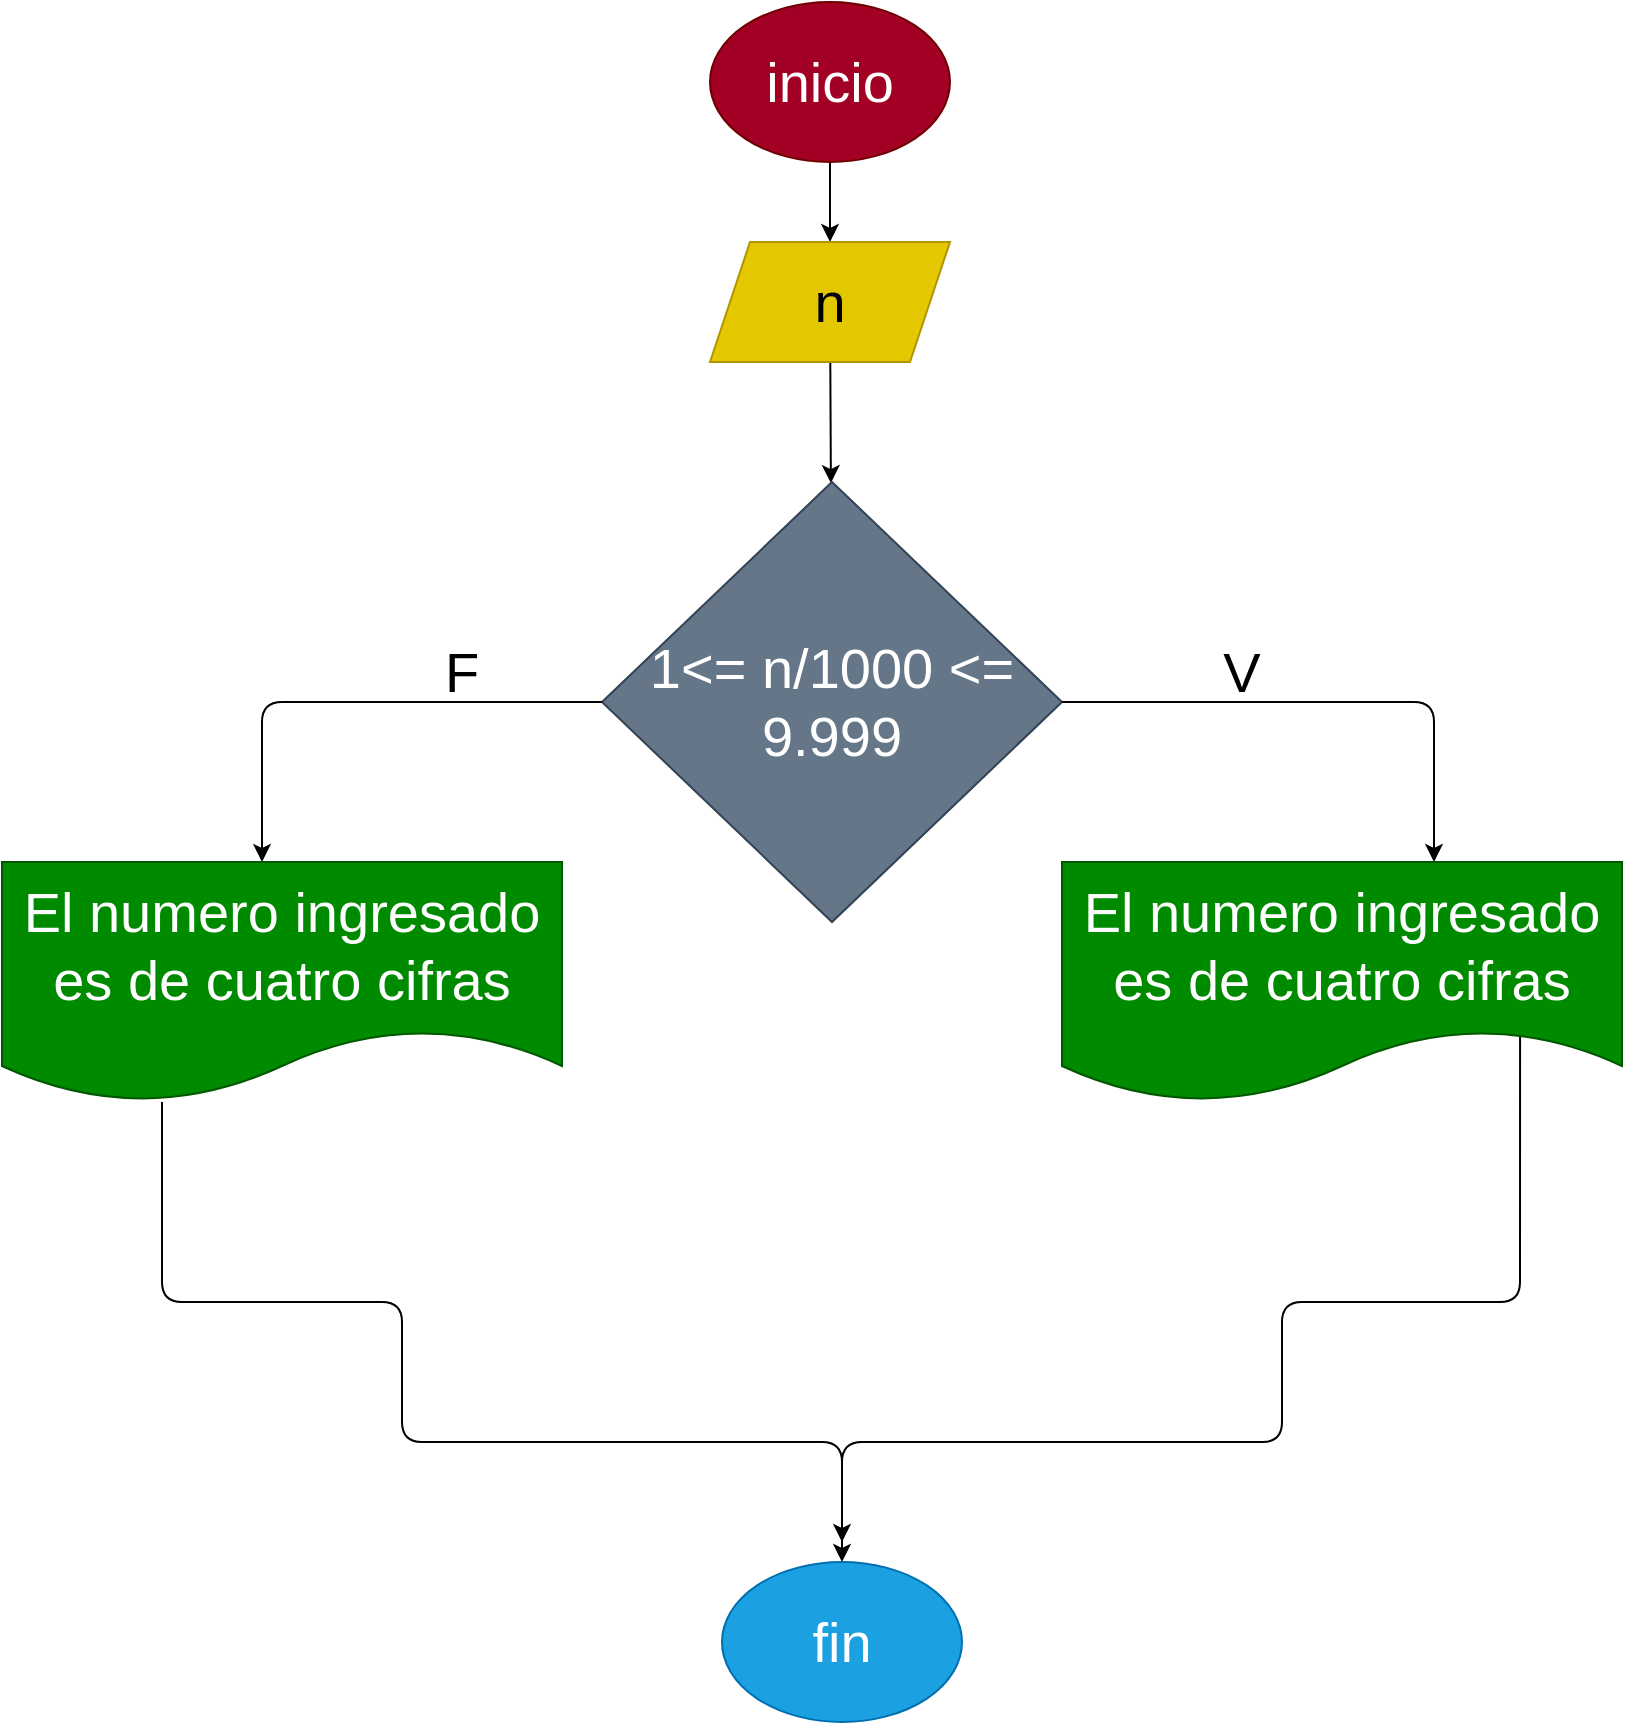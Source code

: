 <mxfile>
    <diagram id="e6ERDA6qeM3eLg_nKpx5" name="Page-1">
        <mxGraphModel dx="1152" dy="534" grid="1" gridSize="10" guides="1" tooltips="1" connect="1" arrows="1" fold="1" page="1" pageScale="1" pageWidth="827" pageHeight="1169" math="0" shadow="0">
            <root>
                <mxCell id="0"/>
                <mxCell id="1" parent="0"/>
                <mxCell id="2" value="" style="edgeStyle=none;html=1;fontSize=28;" edge="1" parent="1" target="4">
                    <mxGeometry relative="1" as="geometry">
                        <mxPoint x="414" y="100" as="sourcePoint"/>
                    </mxGeometry>
                </mxCell>
                <mxCell id="3" value="" style="edgeStyle=none;html=1;fontSize=28;" edge="1" parent="1" source="4" target="5">
                    <mxGeometry relative="1" as="geometry"/>
                </mxCell>
                <mxCell id="4" value="n" style="shape=parallelogram;perimeter=parallelogramPerimeter;whiteSpace=wrap;html=1;fixedSize=1;fontSize=28;fillColor=#e3c800;fontColor=#000000;strokeColor=#B09500;" vertex="1" parent="1">
                    <mxGeometry x="354" y="140" width="120" height="60" as="geometry"/>
                </mxCell>
                <mxCell id="5" value="1&amp;lt;= n/1000 &amp;lt;= 9.999" style="rhombus;whiteSpace=wrap;html=1;fontSize=28;fillColor=#647687;fontColor=#ffffff;strokeColor=#314354;" vertex="1" parent="1">
                    <mxGeometry x="300" y="260" width="230" height="220" as="geometry"/>
                </mxCell>
                <mxCell id="6" value="" style="edgeStyle=segmentEdgeStyle;endArrow=classic;html=1;fontSize=28;" edge="1" parent="1">
                    <mxGeometry width="50" height="50" relative="1" as="geometry">
                        <mxPoint x="530" y="370" as="sourcePoint"/>
                        <mxPoint x="716" y="450" as="targetPoint"/>
                    </mxGeometry>
                </mxCell>
                <mxCell id="11" value="" style="edgeStyle=segmentEdgeStyle;endArrow=classic;html=1;fontSize=28;" edge="1" parent="1">
                    <mxGeometry width="50" height="50" relative="1" as="geometry">
                        <mxPoint x="300" y="370" as="sourcePoint"/>
                        <mxPoint x="130" y="450" as="targetPoint"/>
                    </mxGeometry>
                </mxCell>
                <mxCell id="15" value="El numero ingresado es de cuatro cifras" style="shape=document;whiteSpace=wrap;html=1;boundedLbl=1;fontSize=28;fillColor=#008a00;fontColor=#ffffff;strokeColor=#005700;" vertex="1" parent="1">
                    <mxGeometry y="450" width="280" height="120" as="geometry"/>
                </mxCell>
                <mxCell id="17" value="" style="edgeStyle=segmentEdgeStyle;endArrow=classic;html=1;fontSize=28;entryX=0.5;entryY=0;entryDx=0;entryDy=0;" edge="1" parent="1" target="21">
                    <mxGeometry width="50" height="50" relative="1" as="geometry">
                        <mxPoint x="80" y="570" as="sourcePoint"/>
                        <mxPoint x="420" y="740" as="targetPoint"/>
                        <Array as="points">
                            <mxPoint x="80" y="670"/>
                            <mxPoint x="200" y="670"/>
                            <mxPoint x="200" y="740"/>
                            <mxPoint x="420" y="740"/>
                        </Array>
                    </mxGeometry>
                </mxCell>
                <mxCell id="19" value="" style="edgeStyle=segmentEdgeStyle;endArrow=classic;html=1;fontSize=28;exitX=0.818;exitY=0.725;exitDx=0;exitDy=0;exitPerimeter=0;" edge="1" parent="1" source="29">
                    <mxGeometry width="50" height="50" relative="1" as="geometry">
                        <mxPoint x="760" y="570" as="sourcePoint"/>
                        <mxPoint x="420" y="790" as="targetPoint"/>
                        <Array as="points">
                            <mxPoint x="759" y="670"/>
                            <mxPoint x="640" y="670"/>
                            <mxPoint x="640" y="740"/>
                            <mxPoint x="420" y="740"/>
                        </Array>
                    </mxGeometry>
                </mxCell>
                <mxCell id="21" value="fin" style="ellipse;whiteSpace=wrap;html=1;fontSize=28;fillColor=#1ba1e2;fontColor=#ffffff;strokeColor=#006EAF;" vertex="1" parent="1">
                    <mxGeometry x="360" y="800" width="120" height="80" as="geometry"/>
                </mxCell>
                <mxCell id="22" value="F" style="text;html=1;strokeColor=none;fillColor=none;align=center;verticalAlign=middle;whiteSpace=wrap;rounded=0;fontSize=28;" vertex="1" parent="1">
                    <mxGeometry x="200" y="340" width="60" height="30" as="geometry"/>
                </mxCell>
                <mxCell id="25" value="V" style="text;html=1;strokeColor=none;fillColor=none;align=center;verticalAlign=middle;whiteSpace=wrap;rounded=0;fontSize=28;" vertex="1" parent="1">
                    <mxGeometry x="590" y="340" width="60" height="30" as="geometry"/>
                </mxCell>
                <mxCell id="28" value="inicio" style="ellipse;whiteSpace=wrap;html=1;fontSize=28;fillColor=#a20025;fontColor=#ffffff;strokeColor=#6F0000;" vertex="1" parent="1">
                    <mxGeometry x="354" y="20" width="120" height="80" as="geometry"/>
                </mxCell>
                <mxCell id="29" value="El numero ingresado es de cuatro cifras" style="shape=document;whiteSpace=wrap;html=1;boundedLbl=1;fontSize=28;fillColor=#008a00;fontColor=#ffffff;strokeColor=#005700;" vertex="1" parent="1">
                    <mxGeometry x="530" y="450" width="280" height="120" as="geometry"/>
                </mxCell>
            </root>
        </mxGraphModel>
    </diagram>
</mxfile>